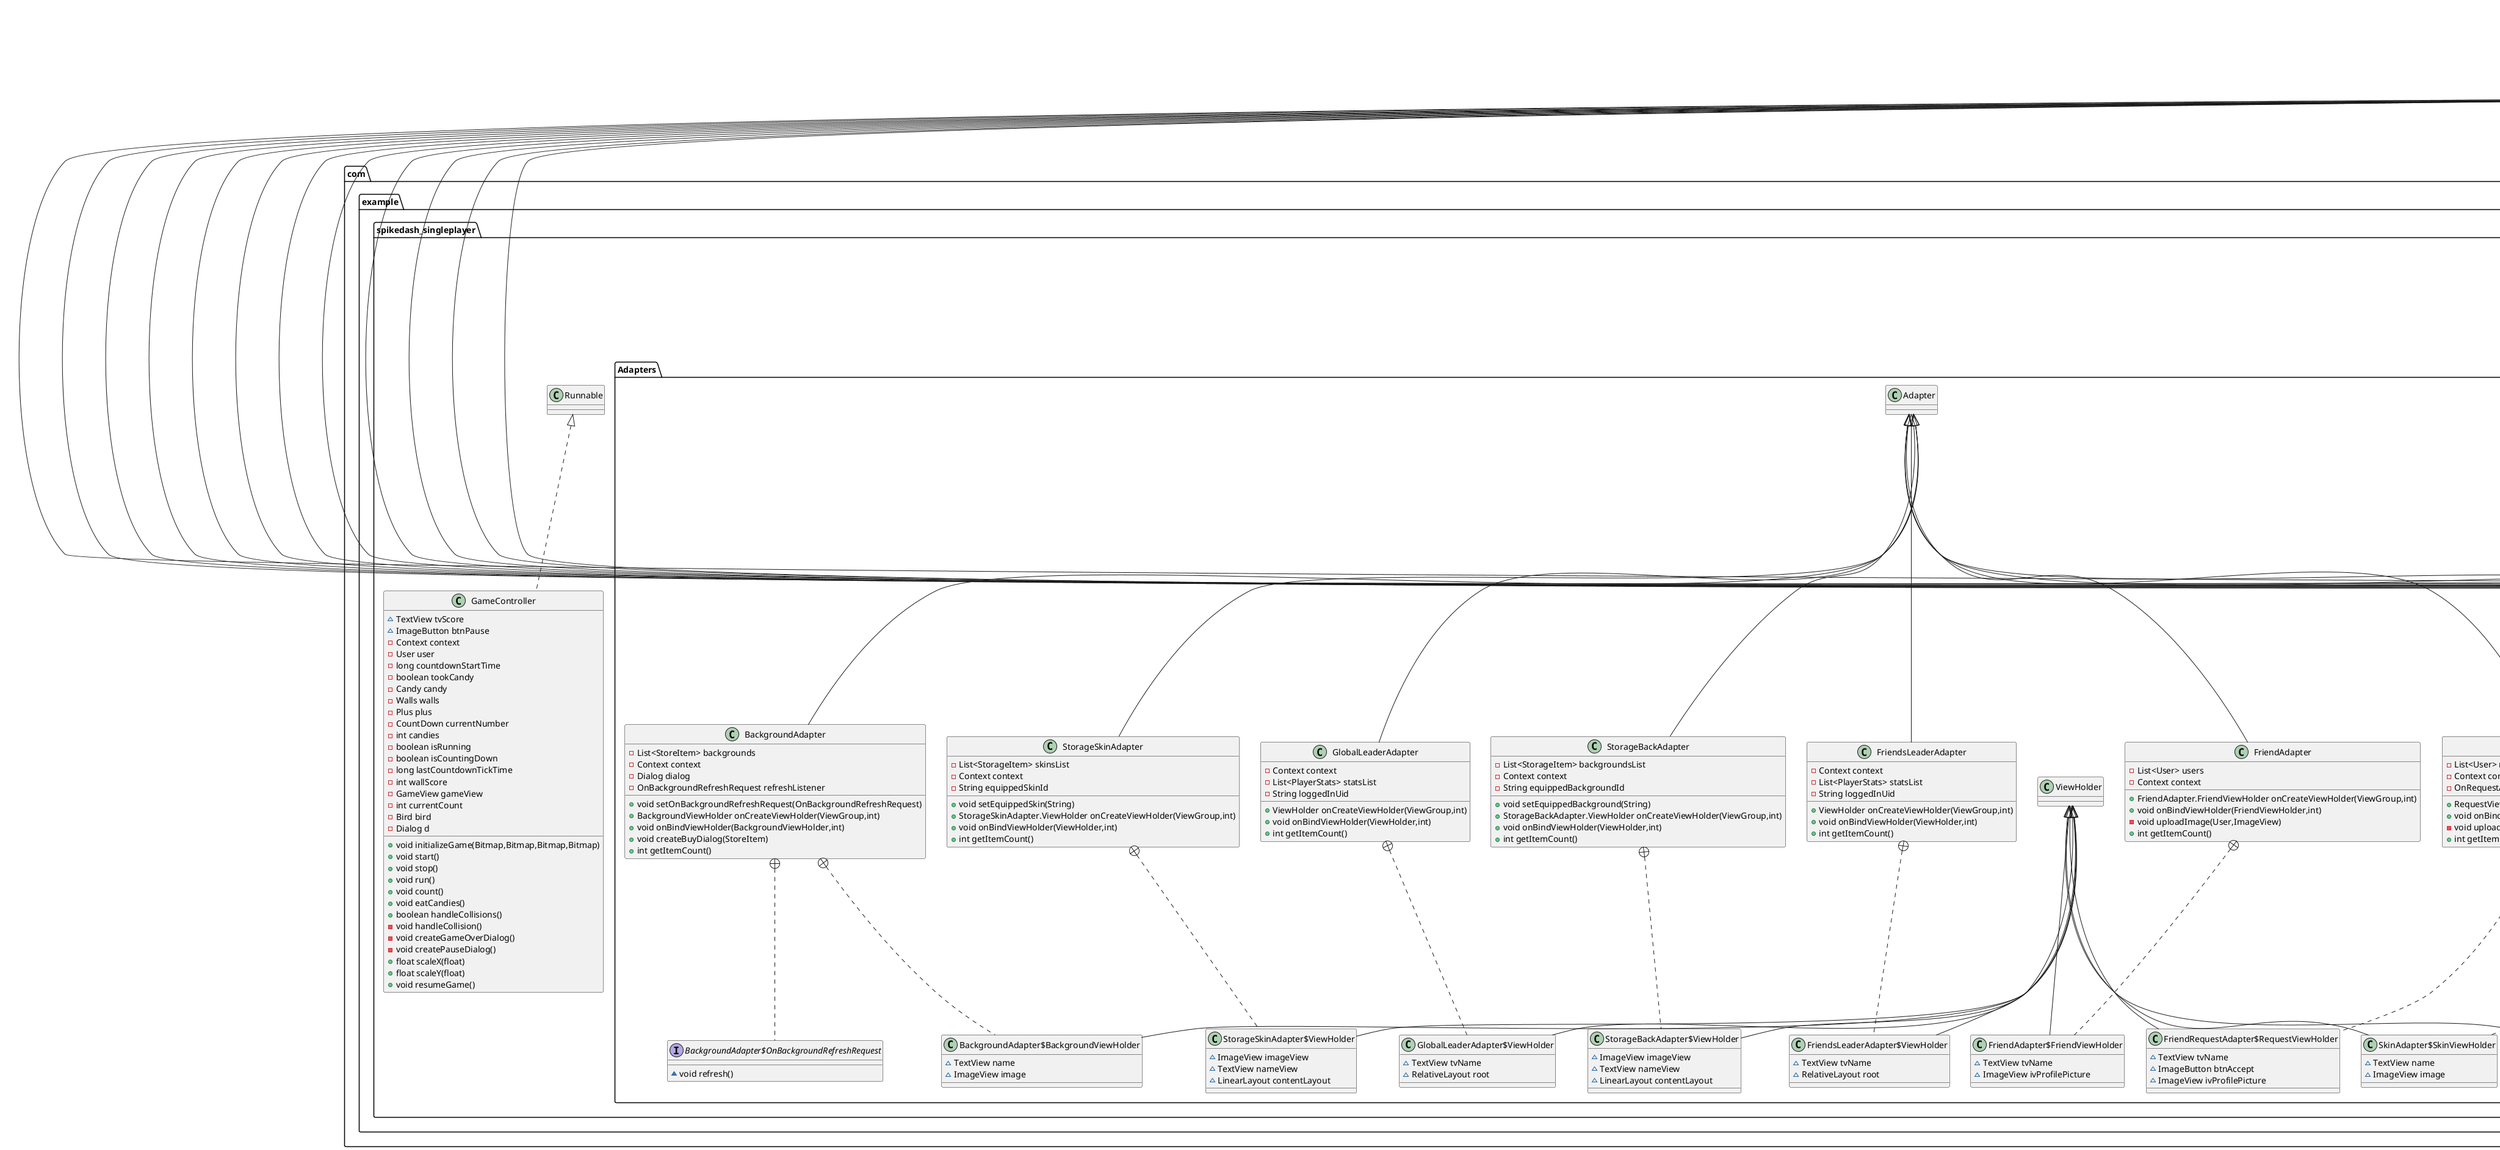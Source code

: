 @startuml
class com.example.spikedash_singleplayer.Activities.ForgotActivity {
~ FirebaseAuth mAuth
~ EditText etEmail
~ LinearLayout btnResetPassword
~ ImageView btnBack
# void onCreate(Bundle)
- void resetPassword()
+ void onClick(View)
}


class com.example.spikedash_singleplayer.GameView {
- SurfaceHolder holder
- Canvas canvas
- Bitmap backgroundBitmap
- Bird bird
- Candy candy
- Plus plus
- Walls walls
- CountDown countDown
- GameController controller
+ void setGameController(GameController)
+ boolean onTouchEvent(MotionEvent)
+ void drawSurface()
+ void drawCountdown()
+ void setBackgroundBitmap(Bitmap)
+ void setBird(Bird)
+ void setCandy(Candy)
+ void setWalls(Walls)
+ void setPlus(Plus)
+ void setCountDown(CountDown)
+ void surfaceCreated(SurfaceHolder)
+ void surfaceChanged(SurfaceHolder,int,int,int)
+ void surfaceDestroyed(SurfaceHolder)
}


class com.example.spikedash_singleplayer.Fragments.StorageSkinFragment {
~ RecyclerView recyclerView
~ StorageSkinAdapter adapter
~ Dialog progressDialog
~ List<StorageItem> skinList
- void loadOwnedSkins()
- void errorHandler(Exception)
+ View onCreateView(LayoutInflater,ViewGroup,Bundle)
}


class com.example.spikedash_singleplayer.Fragments.StorageBackFragment {
~ RecyclerView recyclerView
~ Dialog progressDialog
~ StorageBackAdapter adapter
~ List<StorageItem> backgroundList
- void loadOwnedBackgrounds()
- void errorHandler(Exception)
+ View onCreateView(LayoutInflater,ViewGroup,Bundle)
}


class com.example.spikedash_singleplayer.Managers.SoundManager {
- {static} SoundPool soundPool
- {static} float globalVolume
- {static} HashMap<String,Integer> soundMap
+ {static} void init(Context)
+ {static} void play(String)
+ {static} void setVolume(float)
}


class com.example.spikedash_singleplayer.Activities.ShopActivity {
~ TextView skinsTab
~ View skinsIndicator
~ TextView tvBalance
~ User user
~ ImageButton btnBack
# void onCreate(Bundle)
- void loadFragment(Fragment)
+ void refreshBalance()
+ void onClick(View)
}


class com.example.spikedash_singleplayer.Entitys.Candy {
- Random random
- float floatOffset
- float floatSpeed
- float floatAmplitude
- float counter
+ void draw(Canvas)
+ int getWidth()
+ int getHeight()
+ void takesCandy()
+ void move()
}


class com.example.spikedash_singleplayer.Items.PlayerStats {
- String username
- int highScore
- String uid
+ String getUsername()
+ int getHighScore()
+ String getUid()
+ void setUid(String)
}


class com.example.spikedash_singleplayer.Activities.FriendsActivity {
- ImageButton btnReturn
- TabLayout tabLayout
- ViewPager2 viewPager
# void onCreate(Bundle)
}


class com.example.spikedash_singleplayer.Activities.FriendsActivity$FriendsPagerAdapter {
+ Fragment createFragment(int)
+ int getItemCount()
}

class com.example.spikedash_singleplayer.ExampleInstrumentedTest {
+ void useAppContext()
}

class com.example.spikedash_singleplayer.Activities.SettingsActivity {
~ ImageButton btnBack
~ SeekBar soundSeekBar
~ Switch vibrationSwitch
~ LinearLayout btnHowToPlay
~ FirebaseUser user
~ DatabaseReference settingsRef
~ String uid
# void onCreate(Bundle)
- void loadSettings()
- void deleteAccount()
+ void onClick(View)
}


class com.example.spikedash_singleplayer.Adapters.UsersAdapter {
- List<User> users
- Context context
- OnSendRequestListener requestListener
+ UsersAdapter.UserViewHolder onCreateViewHolder(ViewGroup,int)
+ void onBindViewHolder(UserViewHolder,int)
- void uploadImage(User,ImageView)
+ int getItemCount()
}


interface com.example.spikedash_singleplayer.Adapters.UsersAdapter$OnSendRequestListener {
~ void onSendRequest(User)
}

class com.example.spikedash_singleplayer.Adapters.UsersAdapter$UserViewHolder {
~ TextView tvName
~ ImageView ivProfilePicture
~ ImageButton btnAddFriend
}

class com.example.spikedash_singleplayer.Activities.MainActivity {
~ LinearLayout btnStart
~ ImageButton btnLeaderBoard
~ FirebaseDatabase db
~ DatabaseReference ref
~ FirebaseAuth auth
~ User currentUser
~ ImageView backgroundImage
~ String uid
~ ActivityResultLauncher<Intent> gameLauncher
~ boolean isAccountFound
# void onCreate(Bundle)
+ void onBackPressed()
+ void onClick(View)
- void handleClick(Class<?>,boolean)
- void handleClick(Class<?>,boolean,int,boolean)
- void loadImage(String,String,ImageView,String)
+ void currentUser()
}


class com.example.spikedash_singleplayer.Activities.StatsActivity {
~ ImageButton btnReturn
~ User user
~ TextView balanceValue
# void onCreate(Bundle)
- void init()
}


class com.example.spikedash_singleplayer.Items.StoreItem {
- String Id
- String name
- String imageUrl
- int price
+ String getId()
+ void setId(String)
+ String getName()
+ void setName(String)
+ String getImageUrl()
+ void setImageUrl(String)
+ int getPrice()
+ void setPrice(int)
}


class com.example.spikedash_singleplayer.Entitys.Plus {
- int alpha
- boolean active
- Paint paint
+ void move()
+ void draw(Canvas)
+ void setX(int)
+ void setY(int)
+ void activate(int,int)
+ int getBitmapWidth()
+ int getBitmapHeight()
+ boolean isActive()
}


class com.example.spikedash_singleplayer.Fragments.SearchFragment {
~ RecyclerView recyclerView
~ UsersAdapter adapter
~ String currentUid
~ ImageButton btnSearch
~ EditText etSearch
~ List<User> userList
~ Set<String> friendUids
- void loadUsers(String)
- void sendFriendRequest(User)
+ View onCreateView(LayoutInflater,ViewGroup,Bundle)
}


class com.example.spikedash_singleplayer.Entitys.Walls {
+ ArrayList<Spike> left_spikes
+ ArrayList<Spike> right_spikes
- int screen_width
- int screen_height
- Bitmap spikeBitmap
- boolean isLeftWallActive
- int scaleY(int)
- int scaleX(int)
- void generateLeft()
- void generateRight()
+ void draw(Canvas)
+ void switchWall()
+ boolean isLeftWallActive()
}


class com.example.spikedash_singleplayer.Activities.LoginActicvity {
~ FirebaseAuth mAuth
~ DatabaseReference mDatabase
~ EditText etEmail
~ LinearLayout btnLogin
~ TextView btnGoToSignUp
~ ImageButton btnBack
~ ImageButton btnShowPassword
# void onCreate(Bundle)
- void login(String,String,Dialog)
+ void onClick(View)
}


class com.example.spikedash_singleplayer.Entitys.Bird {
+ boolean gameStarted
- float velocity
- float gravity
- float jumpStrength
- float floatOffset
- float floatSpeed
- float floatAmplitude
- float counter
- float horizontalSpeed
~ boolean Right
- float difficultyMultiplier
+ void move()
+ void draw(Canvas)
+ void fly()
+ void jump()
+ void increaseSpeed()
+ void setBitmap(Bitmap)
+ void setY(int)
+ void setX(int)
+ int getWidth()
+ int getHeight()
+ boolean collidesWith(int,int,int,int)
}


class com.example.spikedash_singleplayer.Fragments.AllPlayersFragment {
~ RecyclerView recyclerView
~ UsersAdapter adapter
~ String currentUid
~ TextView tvPlayerCount
~ List<User> userList
~ Set<String> friendUids
~ Dialog progressDialog
- void loadUsers()
- void sendFriendRequest(User)
- void errorHandler(Exception)
+ View onCreateView(LayoutInflater,ViewGroup,Bundle)
}


class com.example.spikedash_singleplayer.Activities.SignupActivity {
~ FirebaseAuth mAuth
~ EditText etEmail
~ LinearLayout btnSingup
~ ActivityResultLauncher<Intent> cameraLauncher
~ String base64Pic
~ ImageButton btnBack
~ ImageView ivProfilePicture
~ Dialog d
~ Dialog progressDialog
~ DatabaseReference mDatabase
# void onCreate(Bundle)
- void initializeCameraAndGallery()
- void createAccount(String,String,String)
- void writeNewUser(String,String,String)
- void showProgressDialog(String)
- void hideProgressDialog()
+ void onClick(View)
}


class com.example.spikedash_singleplayer.Adapters.StorageBackAdapter {
- List<StorageItem> backgroundsList
- Context context
- String equippedBackgroundId
+ void setEquippedBackground(String)
+ StorageBackAdapter.ViewHolder onCreateViewHolder(ViewGroup,int)
+ void onBindViewHolder(ViewHolder,int)
+ int getItemCount()
}


class com.example.spikedash_singleplayer.Adapters.StorageBackAdapter$ViewHolder {
~ ImageView imageView
~ TextView nameView
~ LinearLayout contentLayout
}

class com.example.spikedash_singleplayer.Adapters.BackgroundAdapter {
- List<StoreItem> backgrounds
- Context context
- Dialog dialog
- OnBackgroundRefreshRequest refreshListener
+ void setOnBackgroundRefreshRequest(OnBackgroundRefreshRequest)
+ BackgroundViewHolder onCreateViewHolder(ViewGroup,int)
+ void onBindViewHolder(BackgroundViewHolder,int)
+ void createBuyDialog(StoreItem)
+ int getItemCount()
}


interface com.example.spikedash_singleplayer.Adapters.BackgroundAdapter$OnBackgroundRefreshRequest {
~ void refresh()
}

class com.example.spikedash_singleplayer.Adapters.BackgroundAdapter$BackgroundViewHolder {
~ TextView name
~ ImageView image
}

class com.example.spikedash_singleplayer.Managers.MusicManager {
+ {static} MediaPlayer mediaPlayer
+ {static} boolean isPlaying
+ {static} void start(Context,int)
+ {static} void stop()
+ {static} void release()
+ {static} void setVolume(float)
}


class com.example.spikedash_singleplayer.Entitys.Spike {
+ int getX()
+ int getY()
+ int getWidth()
+ int getHeight()
+ void move()
}

class com.example.spikedash_singleplayer.Managers.ImageUtils {
- {static} int MAX_IMAGE_DIMENSION
- {static} int COMPRESSION_QUALITY
- {static} int MAX_BASE64_SIZE
+ {static} String encodeImage(Bitmap)
- {static} Bitmap resizeBitmapIfNeeded(Bitmap)
+ {static} Bitmap decodeImage(String)
}


class com.example.spikedash_singleplayer.Fragments.FriendsLeaderFragment {
~ List<PlayerStats> friendsList
~ FriendsLeaderAdapter adapter
~ RecyclerView recyclerView
~ Dialog progressDialog
~ String currentUid
- void loadFriends()
- void errorHandler(Exception)
+ View onCreateView(LayoutInflater,ViewGroup,Bundle)
}


class com.example.spikedash_singleplayer.Adapters.FriendsLeaderAdapter {
- Context context
- List<PlayerStats> statsList
- String loggedInUid
+ ViewHolder onCreateViewHolder(ViewGroup,int)
+ void onBindViewHolder(ViewHolder,int)
+ int getItemCount()
}


class com.example.spikedash_singleplayer.Adapters.FriendsLeaderAdapter$ViewHolder {
~ TextView tvName
~ RelativeLayout root
}

class com.example.spikedash_singleplayer.Activities.StorageActivity {
~ TextView skinsTab
~ View skinsIndicator
~ User user
~ ImageButton btnBack
# void onCreate(Bundle)
- void loadFragment(Fragment)
+ void onClick(View)
}


class com.example.spikedash_singleplayer.GameController {
~ TextView tvScore
~ ImageButton btnPause
- Context context
- User user
- long countdownStartTime
- boolean tookCandy
- Candy candy
- Walls walls
- Plus plus
- CountDown currentNumber
- int candies
- boolean isRunning
- boolean isCountingDown
- long lastCountdownTickTime
- int wallScore
- GameView gameView
- int currentCount
- Bird bird
- Dialog d
+ void initializeGame(Bitmap,Bitmap,Bitmap,Bitmap)
+ void start()
+ void stop()
+ void run()
+ void count()
+ void eatCandies()
+ boolean handleCollisions()
- void handleCollision()
- void createGameOverDialog()
- void createPauseDialog()
+ float scaleX(float)
+ float scaleY(float)
+ void resumeGame()
}


class com.example.spikedash_singleplayer.Activities.DifficultyActivity {
~ Button easyButton
~ User user
~ String uid
# void onCreate(Bundle)
- void setDifficulty(float)
+ void onClick(View)
}


class com.example.spikedash_singleplayer.Adapters.FriendRequestAdapter {
- List<User> requestList
- Context context
- OnRequestActionListener listener
+ RequestViewHolder onCreateViewHolder(ViewGroup,int)
+ void onBindViewHolder(RequestViewHolder,int)
- void uploadImage(User,ImageView)
+ int getItemCount()
}


interface com.example.spikedash_singleplayer.Adapters.FriendRequestAdapter$OnRequestActionListener {
~ void onAccept(User)
~ void onDecline(User)
}

class com.example.spikedash_singleplayer.Adapters.FriendRequestAdapter$RequestViewHolder {
~ TextView tvName
~ ImageButton btnAccept
~ ImageView ivProfilePicture
}

class com.example.spikedash_singleplayer.Adapters.StorageSkinAdapter {
- List<StorageItem> skinsList
- Context context
- String equippedSkinId
+ void setEquippedSkin(String)
+ StorageSkinAdapter.ViewHolder onCreateViewHolder(ViewGroup,int)
+ void onBindViewHolder(ViewHolder,int)
+ int getItemCount()
}


class com.example.spikedash_singleplayer.Adapters.StorageSkinAdapter$ViewHolder {
~ ImageView imageView
~ TextView nameView
~ LinearLayout contentLayout
}

class com.example.spikedash_singleplayer.Fragments.FriendsListFragment {
~ RecyclerView recyclerView
~ FriendAdapter adapter
~ String currentUid
~ TextView tvFriendsCount
~ LinearLayout btnFriendRequests
~ List<User> friendsList
~ Dialog d
~ Dialog progressDialog
- void loadFriends()
- void errorHandler(Exception)
- void acceptFriendRequest(String)
- void declineFriendRequest(String)
+ View onCreateView(LayoutInflater,ViewGroup,Bundle)
}


class com.example.spikedash_singleplayer.Entitys.CountDown {
- int number
- float scale
- int alpha
- boolean isFinished
- Paint paint
+ void draw(Canvas)
+ void move()
+ boolean isFinished()
}


class com.example.spikedash_singleplayer.Activities.LeaderboardActivity {
~ ImageButton btnBack
~ TextView friendsTab
~ View gamesInidcator
# void onCreate(Bundle)
- void loadFragment(Fragment)
+ void onClick(View)
}


class com.example.spikedash_singleplayer.Managers.VibrationManager {
- {static} boolean isEnabled
+ {static} void setEnabled(boolean)
+ {static} void vibrate(Context,int)
+ {static} void syncWithFirebase()
}


class com.example.spikedash_singleplayer.Adapters.GlobalLeaderAdapter {
- Context context
- List<PlayerStats> statsList
- String loggedInUid
+ ViewHolder onCreateViewHolder(ViewGroup,int)
+ void onBindViewHolder(ViewHolder,int)
+ int getItemCount()
}


class com.example.spikedash_singleplayer.Adapters.GlobalLeaderAdapter$ViewHolder {
~ TextView tvName
~ RelativeLayout root
}

class com.example.spikedash_singleplayer.Activities.ProfileActivity {
~ ImageButton btnBack
~ User user
~ String base64Pic
~ TextView tvEmail
~ EditText etUsername
~ ImageView imProfilePicture
~ Button btnConfirm
~ ImageButton btnEditPicture
~ LinearLayout btnChangePassword
~ ActivityResultLauncher<Intent> cameraLauncher
~ Dialog d
~ boolean hasUsernameChange
~ boolean hasImageChange
# void onCreate(Bundle)
- void uploadImage()
- void initializeCameraAndGallery()
+ void onClick(View)
}


class com.example.spikedash_singleplayer.Fragments.GlobalLeaderFragment {
~ List<PlayerStats> userList
~ GlobalLeaderAdapter adapter
~ RecyclerView recyclerView
~ Dialog progressDialog
~ String currentUid
- void loadPlayers()
+ View onCreateView(LayoutInflater,ViewGroup,Bundle)
}


class com.example.spikedash_singleplayer.ExampleUnitTest {
+ void addition_isCorrect()
}

class com.example.spikedash_singleplayer.Fragments.BackgroundsFragment {
~ RecyclerView recyclerView
~ BackgroundAdapter adapter
~ List<StoreItem> backgroundList
~ Dialog progressDialog
- void loadBackgrounds()
- void errorHandler(Exception)
+ View onCreateView(LayoutInflater,ViewGroup,Bundle)
}


class com.example.spikedash_singleplayer.Managers.SettingsManager {
+ {static} void applySavedBgmVolume(Context,String)
}

class com.example.spikedash_singleplayer.Activities.MenuActivity {
~ LinearLayout btnLogin
# void onCreate(Bundle)
+ void onClick(View)
}


class com.example.spikedash_singleplayer.Activities.GameActivity {
~ FrameLayout frm
~ GameView gameView
~ GameController gameController
~ TextView tvScore
~ ImageButton btnPause
~ ImageView backgroundImage
~ User user
~ String uid
# void onCreate(Bundle)
- void loadGameBackground()
- void loadEquippedSkin()
}


class com.example.spikedash_singleplayer.User {
- String username
- String email
- String uid
- int balance
- int highScore
- int games
- String base64Image
+ {static} Creator<User> CREATOR
+ void writeToParcel(Parcel,int)
+ int describeContents()
+ String getBase64Image()
+ void setBase64Image(String)
+ void add(int)
+ int getBalance()
+ String getUid()
+ void setUid(String)
+ String getUsername()
+ void setUsername(String)
+ String getEmail()
+ void setEmail(String)
+ int getGames()
+ void addGame()
+ int getHighScore()
+ void setHighScore(int)
}


class com.example.spikedash_singleplayer.Items.StorageItem {
- String id
- String name
- String imageUrl
+ String getId()
+ String getName()
+ String getImageUrl()
+ void setId(String)
+ void setName(String)
}


class com.example.spikedash_singleplayer.Fragments.SkinsFragment {
~ RecyclerView recyclerView
~ SkinAdapter adapter
~ Dialog progressDialog
~ List<StoreItem> skinList
- void loadSkins()
- void errorHandler(Exception)
+ View onCreateView(LayoutInflater,ViewGroup,Bundle)
}


class com.example.spikedash_singleplayer.Adapters.SkinAdapter {
- List<StoreItem> skins
- Context context
- Dialog dialog
- OnSkinRefreshRequest refreshListener
+ void setOnSkinRefreshRequest(OnSkinRefreshRequest)
+ SkinViewHolder onCreateViewHolder(ViewGroup,int)
+ void onBindViewHolder(SkinViewHolder,int)
+ void createBuyDialog(StoreItem)
+ int getItemCount()
}


interface com.example.spikedash_singleplayer.Adapters.SkinAdapter$OnSkinRefreshRequest {
~ void refresh()
}

class com.example.spikedash_singleplayer.Adapters.SkinAdapter$SkinViewHolder {
~ TextView name
~ ImageView image
}

class com.example.spikedash_singleplayer.Adapters.FriendAdapter {
- List<User> users
- Context context
+ FriendAdapter.FriendViewHolder onCreateViewHolder(ViewGroup,int)
+ void onBindViewHolder(FriendViewHolder,int)
- void uploadImage(User,ImageView)
+ int getItemCount()
}


class com.example.spikedash_singleplayer.Adapters.FriendAdapter$FriendViewHolder {
~ TextView tvName
~ ImageView ivProfilePicture
}

class com.example.spikedash_singleplayer.Activities.GiftActivity {
~ TextView tvTimer
~ Button spinButton
~ ImageButton btnReturnMenu
~ LuckyWheel luckyWheel
~ User user
~ String pointsAmount
~ List<WheelItem> wheelItemList
~ String points
~ DatabaseReference userRef
~ CountDownTimer countdownTimer
~ long TWENTY_FOUR_HOURS_MS
# void onCreate(Bundle)
- void setupWheelItems()
- void configureWheelListener()
- void checkSpinCooldown()
- void startCooldown(long)
+ void onClick(View)
}


abstract class com.example.spikedash_singleplayer.Entitys.Entity {
# int x
# int y
# int ScreenWidth
# int ScreenHeight
# Bitmap bitmap
+ void draw(Canvas)
# float scaleX(float)
# float scaleY(float)
+ int getX()
+ int getY()
+ {abstract}void move()
}




com.example.spikedash_singleplayer.Activities.OnClickListener <|.. com.example.spikedash_singleplayer.Activities.ForgotActivity
androidx.appcompat.app.AppCompatActivity <|-- com.example.spikedash_singleplayer.Activities.ForgotActivity
com.example.spikedash_singleplayer.Callback <|.. com.example.spikedash_singleplayer.GameView
android.view.SurfaceView <|-- com.example.spikedash_singleplayer.GameView
androidx.fragment.app.Fragment <|-- com.example.spikedash_singleplayer.Fragments.StorageSkinFragment
androidx.fragment.app.Fragment <|-- com.example.spikedash_singleplayer.Fragments.StorageBackFragment
com.example.spikedash_singleplayer.Activities.OnClickListener <|.. com.example.spikedash_singleplayer.Activities.ShopActivity
androidx.appcompat.app.AppCompatActivity <|-- com.example.spikedash_singleplayer.Activities.ShopActivity
com.example.spikedash_singleplayer.Entitys.Entity <|-- com.example.spikedash_singleplayer.Entitys.Candy
androidx.appcompat.app.AppCompatActivity <|-- com.example.spikedash_singleplayer.Activities.FriendsActivity
com.example.spikedash_singleplayer.Activities.FriendsActivity +.. com.example.spikedash_singleplayer.Activities.FriendsActivity$FriendsPagerAdapter
com.example.spikedash_singleplayer.Activities.FragmentStateAdapter <|-- com.example.spikedash_singleplayer.Activities.FriendsActivity$FriendsPagerAdapter
com.example.spikedash_singleplayer.Activities.OnClickListener <|.. com.example.spikedash_singleplayer.Activities.SettingsActivity
androidx.appcompat.app.AppCompatActivity <|-- com.example.spikedash_singleplayer.Activities.SettingsActivity
com.example.spikedash_singleplayer.Adapters.Adapter <|-- com.example.spikedash_singleplayer.Adapters.UsersAdapter
com.example.spikedash_singleplayer.Adapters.UsersAdapter +.. com.example.spikedash_singleplayer.Adapters.UsersAdapter$OnSendRequestListener
com.example.spikedash_singleplayer.Adapters.UsersAdapter +.. com.example.spikedash_singleplayer.Adapters.UsersAdapter$UserViewHolder
com.example.spikedash_singleplayer.Adapters.ViewHolder <|-- com.example.spikedash_singleplayer.Adapters.UsersAdapter$UserViewHolder
com.example.spikedash_singleplayer.Activities.OnClickListener <|.. com.example.spikedash_singleplayer.Activities.MainActivity
androidx.appcompat.app.AppCompatActivity <|-- com.example.spikedash_singleplayer.Activities.MainActivity
androidx.appcompat.app.AppCompatActivity <|-- com.example.spikedash_singleplayer.Activities.StatsActivity
com.example.spikedash_singleplayer.Entitys.Entity <|-- com.example.spikedash_singleplayer.Entitys.Plus
androidx.fragment.app.Fragment <|-- com.example.spikedash_singleplayer.Fragments.SearchFragment
com.example.spikedash_singleplayer.Activities.OnClickListener <|.. com.example.spikedash_singleplayer.Activities.LoginActicvity
androidx.appcompat.app.AppCompatActivity <|-- com.example.spikedash_singleplayer.Activities.LoginActicvity
com.example.spikedash_singleplayer.Entitys.Entity <|-- com.example.spikedash_singleplayer.Entitys.Bird
androidx.fragment.app.Fragment <|-- com.example.spikedash_singleplayer.Fragments.AllPlayersFragment
com.example.spikedash_singleplayer.Activities.OnClickListener <|.. com.example.spikedash_singleplayer.Activities.SignupActivity
androidx.appcompat.app.AppCompatActivity <|-- com.example.spikedash_singleplayer.Activities.SignupActivity
com.example.spikedash_singleplayer.Adapters.Adapter <|-- com.example.spikedash_singleplayer.Adapters.StorageBackAdapter
com.example.spikedash_singleplayer.Adapters.StorageBackAdapter +.. com.example.spikedash_singleplayer.Adapters.StorageBackAdapter$ViewHolder
com.example.spikedash_singleplayer.Adapters.ViewHolder <|-- com.example.spikedash_singleplayer.Adapters.StorageBackAdapter$ViewHolder
com.example.spikedash_singleplayer.Adapters.Adapter <|-- com.example.spikedash_singleplayer.Adapters.BackgroundAdapter
com.example.spikedash_singleplayer.Adapters.BackgroundAdapter +.. com.example.spikedash_singleplayer.Adapters.BackgroundAdapter$OnBackgroundRefreshRequest
com.example.spikedash_singleplayer.Adapters.BackgroundAdapter +.. com.example.spikedash_singleplayer.Adapters.BackgroundAdapter$BackgroundViewHolder
com.example.spikedash_singleplayer.Adapters.ViewHolder <|-- com.example.spikedash_singleplayer.Adapters.BackgroundAdapter$BackgroundViewHolder
com.example.spikedash_singleplayer.Entitys.Entity <|-- com.example.spikedash_singleplayer.Entitys.Spike
androidx.fragment.app.Fragment <|-- com.example.spikedash_singleplayer.Fragments.FriendsLeaderFragment
com.example.spikedash_singleplayer.Adapters.Adapter <|-- com.example.spikedash_singleplayer.Adapters.FriendsLeaderAdapter
com.example.spikedash_singleplayer.Adapters.FriendsLeaderAdapter +.. com.example.spikedash_singleplayer.Adapters.FriendsLeaderAdapter$ViewHolder
com.example.spikedash_singleplayer.Adapters.ViewHolder <|-- com.example.spikedash_singleplayer.Adapters.FriendsLeaderAdapter$ViewHolder
com.example.spikedash_singleplayer.Activities.OnClickListener <|.. com.example.spikedash_singleplayer.Activities.StorageActivity
androidx.appcompat.app.AppCompatActivity <|-- com.example.spikedash_singleplayer.Activities.StorageActivity
com.example.spikedash_singleplayer.Runnable <|.. com.example.spikedash_singleplayer.GameController
com.example.spikedash_singleplayer.Activities.OnClickListener <|.. com.example.spikedash_singleplayer.Activities.DifficultyActivity
androidx.appcompat.app.AppCompatActivity <|-- com.example.spikedash_singleplayer.Activities.DifficultyActivity
com.example.spikedash_singleplayer.Adapters.Adapter <|-- com.example.spikedash_singleplayer.Adapters.FriendRequestAdapter
com.example.spikedash_singleplayer.Adapters.FriendRequestAdapter +.. com.example.spikedash_singleplayer.Adapters.FriendRequestAdapter$OnRequestActionListener
com.example.spikedash_singleplayer.Adapters.FriendRequestAdapter +.. com.example.spikedash_singleplayer.Adapters.FriendRequestAdapter$RequestViewHolder
com.example.spikedash_singleplayer.Adapters.ViewHolder <|-- com.example.spikedash_singleplayer.Adapters.FriendRequestAdapter$RequestViewHolder
com.example.spikedash_singleplayer.Adapters.Adapter <|-- com.example.spikedash_singleplayer.Adapters.StorageSkinAdapter
com.example.spikedash_singleplayer.Adapters.StorageSkinAdapter +.. com.example.spikedash_singleplayer.Adapters.StorageSkinAdapter$ViewHolder
com.example.spikedash_singleplayer.Adapters.ViewHolder <|-- com.example.spikedash_singleplayer.Adapters.StorageSkinAdapter$ViewHolder
androidx.fragment.app.Fragment <|-- com.example.spikedash_singleplayer.Fragments.FriendsListFragment
com.example.spikedash_singleplayer.Entitys.Entity <|-- com.example.spikedash_singleplayer.Entitys.CountDown
com.example.spikedash_singleplayer.Activities.OnClickListener <|.. com.example.spikedash_singleplayer.Activities.LeaderboardActivity
androidx.appcompat.app.AppCompatActivity <|-- com.example.spikedash_singleplayer.Activities.LeaderboardActivity
com.example.spikedash_singleplayer.Adapters.Adapter <|-- com.example.spikedash_singleplayer.Adapters.GlobalLeaderAdapter
com.example.spikedash_singleplayer.Adapters.GlobalLeaderAdapter +.. com.example.spikedash_singleplayer.Adapters.GlobalLeaderAdapter$ViewHolder
com.example.spikedash_singleplayer.Adapters.ViewHolder <|-- com.example.spikedash_singleplayer.Adapters.GlobalLeaderAdapter$ViewHolder
com.example.spikedash_singleplayer.Activities.OnClickListener <|.. com.example.spikedash_singleplayer.Activities.ProfileActivity
androidx.appcompat.app.AppCompatActivity <|-- com.example.spikedash_singleplayer.Activities.ProfileActivity
androidx.fragment.app.Fragment <|-- com.example.spikedash_singleplayer.Fragments.GlobalLeaderFragment
androidx.fragment.app.Fragment <|-- com.example.spikedash_singleplayer.Fragments.BackgroundsFragment
com.example.spikedash_singleplayer.Activities.OnClickListener <|.. com.example.spikedash_singleplayer.Activities.MenuActivity
androidx.appcompat.app.AppCompatActivity <|-- com.example.spikedash_singleplayer.Activities.MenuActivity
androidx.appcompat.app.AppCompatActivity <|-- com.example.spikedash_singleplayer.Activities.GameActivity
android.os.Parcelable <|.. com.example.spikedash_singleplayer.User
androidx.fragment.app.Fragment <|-- com.example.spikedash_singleplayer.Fragments.SkinsFragment
com.example.spikedash_singleplayer.Adapters.Adapter <|-- com.example.spikedash_singleplayer.Adapters.SkinAdapter
com.example.spikedash_singleplayer.Adapters.SkinAdapter +.. com.example.spikedash_singleplayer.Adapters.SkinAdapter$OnSkinRefreshRequest
com.example.spikedash_singleplayer.Adapters.SkinAdapter +.. com.example.spikedash_singleplayer.Adapters.SkinAdapter$SkinViewHolder
com.example.spikedash_singleplayer.Adapters.ViewHolder <|-- com.example.spikedash_singleplayer.Adapters.SkinAdapter$SkinViewHolder
com.example.spikedash_singleplayer.Adapters.Adapter <|-- com.example.spikedash_singleplayer.Adapters.FriendAdapter
com.example.spikedash_singleplayer.Adapters.FriendAdapter +.. com.example.spikedash_singleplayer.Adapters.FriendAdapter$FriendViewHolder
com.example.spikedash_singleplayer.Adapters.ViewHolder <|-- com.example.spikedash_singleplayer.Adapters.FriendAdapter$FriendViewHolder
com.example.spikedash_singleplayer.Activities.OnClickListener <|.. com.example.spikedash_singleplayer.Activities.GiftActivity
androidx.appcompat.app.AppCompatActivity <|-- com.example.spikedash_singleplayer.Activities.GiftActivity
@enduml